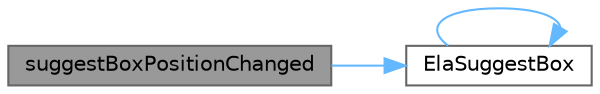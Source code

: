 digraph "suggestBoxPositionChanged"
{
 // LATEX_PDF_SIZE
  bgcolor="transparent";
  edge [fontname=Helvetica,fontsize=10,labelfontname=Helvetica,labelfontsize=10];
  node [fontname=Helvetica,fontsize=10,shape=box,height=0.2,width=0.4];
  rankdir="LR";
  Node1 [id="Node000001",label="suggestBoxPositionChanged",height=0.2,width=0.4,color="gray40", fillcolor="grey60", style="filled", fontcolor="black",tooltip="建议框位置变化"];
  Node1 -> Node2 [id="edge1_Node000001_Node000002",color="steelblue1",style="solid",tooltip=" "];
  Node2 [id="Node000002",label="ElaSuggestBox",height=0.2,width=0.4,color="grey40", fillcolor="white", style="filled",URL="$class_ela_suggest_box.html#aec7af087a466cf49eb70708e83c70608",tooltip="< 声明私有类指针"];
  Node2 -> Node2 [id="edge2_Node000002_Node000002",color="steelblue1",style="solid",tooltip=" "];
}
